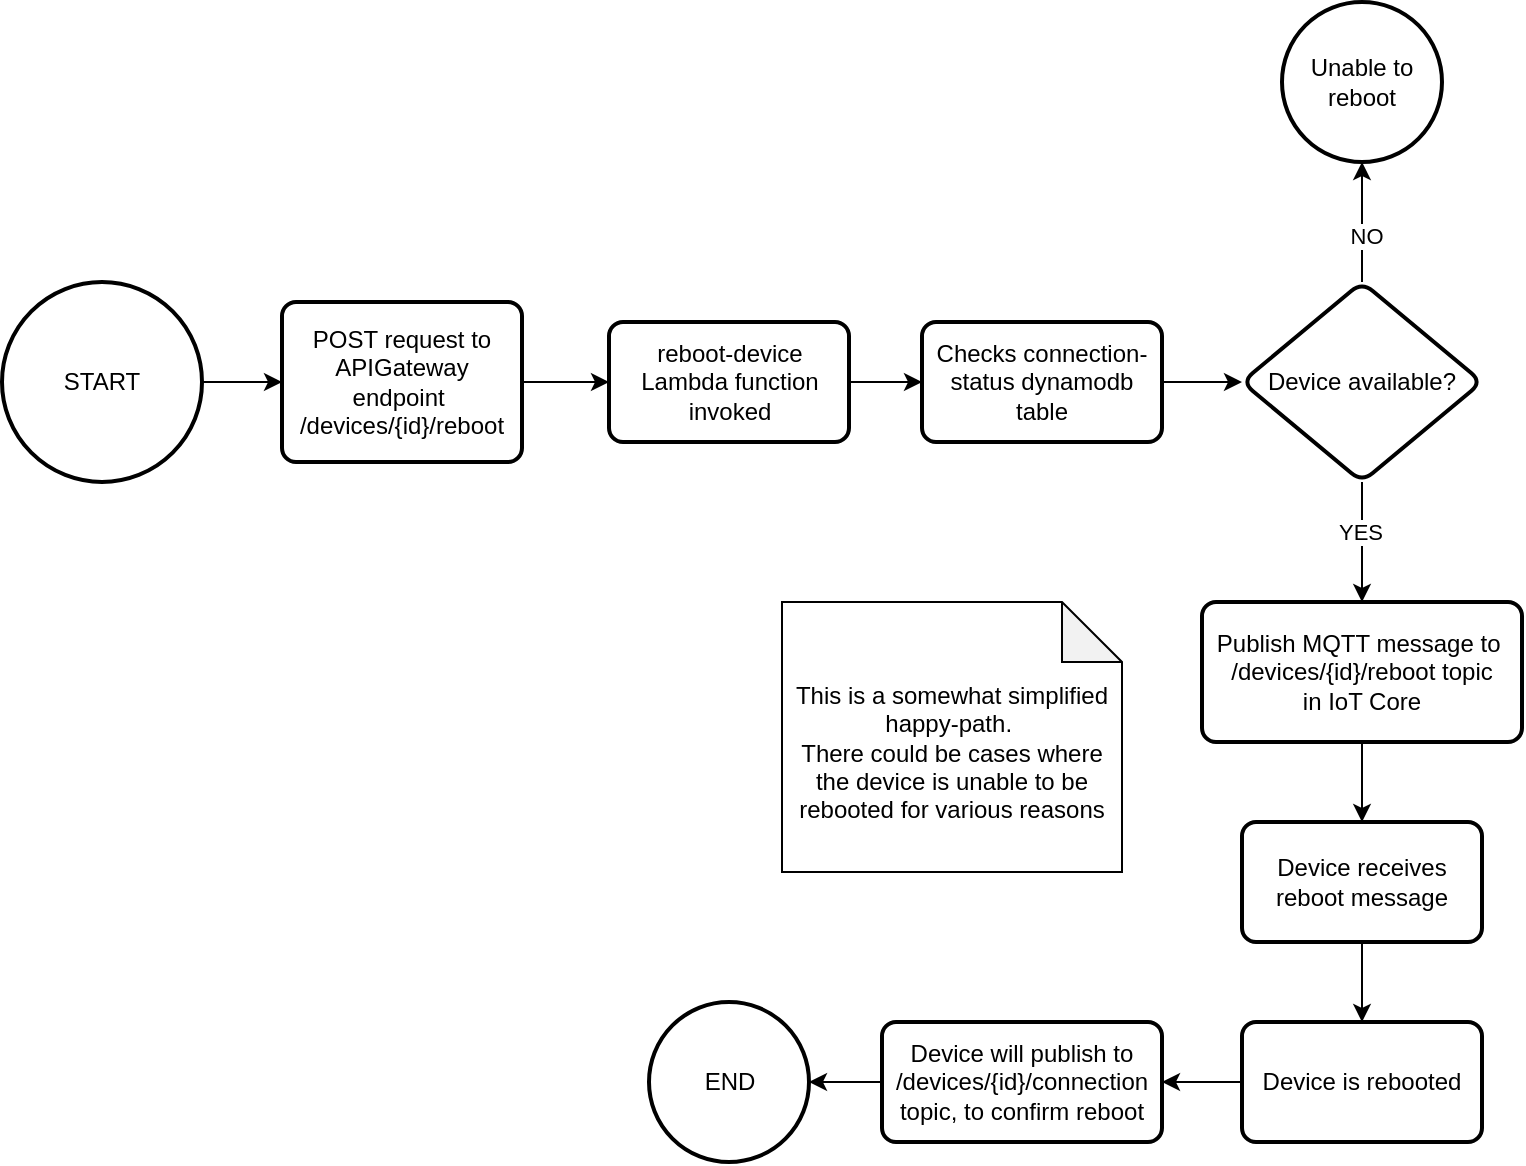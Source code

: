 <mxfile version="28.2.3">
  <diagram name="Side-1" id="uCjMy2H2XSKNpWtJCbhP">
    <mxGraphModel dx="1463" dy="1110" grid="1" gridSize="10" guides="1" tooltips="1" connect="1" arrows="1" fold="1" page="1" pageScale="1" pageWidth="827" pageHeight="1169" math="0" shadow="0">
      <root>
        <mxCell id="0" />
        <mxCell id="1" parent="0" />
        <mxCell id="gzH9gHAqlmaHmBG1bPR9-3" value="" style="edgeStyle=orthogonalEdgeStyle;rounded=0;orthogonalLoop=1;jettySize=auto;html=1;" edge="1" parent="1" source="gzH9gHAqlmaHmBG1bPR9-1" target="gzH9gHAqlmaHmBG1bPR9-2">
          <mxGeometry relative="1" as="geometry" />
        </mxCell>
        <mxCell id="gzH9gHAqlmaHmBG1bPR9-1" value="START" style="strokeWidth=2;html=1;shape=mxgraph.flowchart.start_2;whiteSpace=wrap;" vertex="1" parent="1">
          <mxGeometry x="50" y="370" width="100" height="100" as="geometry" />
        </mxCell>
        <mxCell id="gzH9gHAqlmaHmBG1bPR9-5" value="" style="edgeStyle=orthogonalEdgeStyle;rounded=0;orthogonalLoop=1;jettySize=auto;html=1;" edge="1" parent="1" source="gzH9gHAqlmaHmBG1bPR9-2" target="gzH9gHAqlmaHmBG1bPR9-4">
          <mxGeometry relative="1" as="geometry" />
        </mxCell>
        <mxCell id="gzH9gHAqlmaHmBG1bPR9-2" value="&lt;div&gt;POST request to APIGateway endpoint&amp;nbsp;&lt;/div&gt;&lt;div&gt;/devices/{id}/reboot&lt;/div&gt;" style="rounded=1;whiteSpace=wrap;html=1;absoluteArcSize=1;arcSize=14;strokeWidth=2;" vertex="1" parent="1">
          <mxGeometry x="190" y="380" width="120" height="80" as="geometry" />
        </mxCell>
        <mxCell id="gzH9gHAqlmaHmBG1bPR9-11" value="" style="edgeStyle=orthogonalEdgeStyle;rounded=0;orthogonalLoop=1;jettySize=auto;html=1;" edge="1" parent="1" source="gzH9gHAqlmaHmBG1bPR9-4" target="gzH9gHAqlmaHmBG1bPR9-10">
          <mxGeometry relative="1" as="geometry" />
        </mxCell>
        <mxCell id="gzH9gHAqlmaHmBG1bPR9-4" value="reboot-device Lambda function invoked" style="whiteSpace=wrap;html=1;rounded=1;absoluteArcSize=1;arcSize=14;strokeWidth=2;" vertex="1" parent="1">
          <mxGeometry x="353.5" y="390" width="120" height="60" as="geometry" />
        </mxCell>
        <mxCell id="gzH9gHAqlmaHmBG1bPR9-13" value="" style="edgeStyle=orthogonalEdgeStyle;rounded=0;orthogonalLoop=1;jettySize=auto;html=1;" edge="1" parent="1" source="gzH9gHAqlmaHmBG1bPR9-10" target="gzH9gHAqlmaHmBG1bPR9-12">
          <mxGeometry relative="1" as="geometry" />
        </mxCell>
        <mxCell id="gzH9gHAqlmaHmBG1bPR9-10" value="Checks connection-status dynamodb table" style="whiteSpace=wrap;html=1;rounded=1;absoluteArcSize=1;arcSize=14;strokeWidth=2;" vertex="1" parent="1">
          <mxGeometry x="510" y="390" width="120" height="60" as="geometry" />
        </mxCell>
        <mxCell id="gzH9gHAqlmaHmBG1bPR9-15" value="" style="edgeStyle=orthogonalEdgeStyle;rounded=0;orthogonalLoop=1;jettySize=auto;html=1;" edge="1" parent="1" source="gzH9gHAqlmaHmBG1bPR9-12" target="gzH9gHAqlmaHmBG1bPR9-14">
          <mxGeometry relative="1" as="geometry" />
        </mxCell>
        <mxCell id="gzH9gHAqlmaHmBG1bPR9-16" value="NO" style="edgeLabel;html=1;align=center;verticalAlign=middle;resizable=0;points=[];" vertex="1" connectable="0" parent="gzH9gHAqlmaHmBG1bPR9-15">
          <mxGeometry x="-0.222" y="-2" relative="1" as="geometry">
            <mxPoint as="offset" />
          </mxGeometry>
        </mxCell>
        <mxCell id="gzH9gHAqlmaHmBG1bPR9-18" value="" style="edgeStyle=orthogonalEdgeStyle;rounded=0;orthogonalLoop=1;jettySize=auto;html=1;" edge="1" parent="1" source="gzH9gHAqlmaHmBG1bPR9-12" target="gzH9gHAqlmaHmBG1bPR9-17">
          <mxGeometry relative="1" as="geometry" />
        </mxCell>
        <mxCell id="gzH9gHAqlmaHmBG1bPR9-19" value="YES" style="edgeLabel;html=1;align=center;verticalAlign=middle;resizable=0;points=[];" vertex="1" connectable="0" parent="gzH9gHAqlmaHmBG1bPR9-18">
          <mxGeometry x="-0.18" y="-1" relative="1" as="geometry">
            <mxPoint as="offset" />
          </mxGeometry>
        </mxCell>
        <mxCell id="gzH9gHAqlmaHmBG1bPR9-12" value="Device available?" style="rhombus;whiteSpace=wrap;html=1;rounded=1;absoluteArcSize=1;arcSize=14;strokeWidth=2;" vertex="1" parent="1">
          <mxGeometry x="670" y="370" width="120" height="100" as="geometry" />
        </mxCell>
        <mxCell id="gzH9gHAqlmaHmBG1bPR9-14" value="Unable to reboot" style="ellipse;whiteSpace=wrap;html=1;rounded=1;absoluteArcSize=1;arcSize=14;strokeWidth=2;" vertex="1" parent="1">
          <mxGeometry x="690" y="230" width="80" height="80" as="geometry" />
        </mxCell>
        <mxCell id="gzH9gHAqlmaHmBG1bPR9-21" value="" style="edgeStyle=orthogonalEdgeStyle;rounded=0;orthogonalLoop=1;jettySize=auto;html=1;" edge="1" parent="1" source="gzH9gHAqlmaHmBG1bPR9-17" target="gzH9gHAqlmaHmBG1bPR9-20">
          <mxGeometry relative="1" as="geometry" />
        </mxCell>
        <mxCell id="gzH9gHAqlmaHmBG1bPR9-17" value="&lt;div&gt;Publish MQTT message to&amp;nbsp;&lt;/div&gt;&lt;div&gt;/devices/{id}/reboot topic&lt;br&gt;in IoT Core&lt;/div&gt;" style="whiteSpace=wrap;html=1;rounded=1;absoluteArcSize=1;arcSize=14;strokeWidth=2;" vertex="1" parent="1">
          <mxGeometry x="650" y="530" width="160" height="70" as="geometry" />
        </mxCell>
        <mxCell id="gzH9gHAqlmaHmBG1bPR9-23" value="" style="edgeStyle=orthogonalEdgeStyle;rounded=0;orthogonalLoop=1;jettySize=auto;html=1;" edge="1" parent="1" source="gzH9gHAqlmaHmBG1bPR9-20" target="gzH9gHAqlmaHmBG1bPR9-22">
          <mxGeometry relative="1" as="geometry" />
        </mxCell>
        <mxCell id="gzH9gHAqlmaHmBG1bPR9-20" value="Device receives reboot message" style="whiteSpace=wrap;html=1;rounded=1;absoluteArcSize=1;arcSize=14;strokeWidth=2;" vertex="1" parent="1">
          <mxGeometry x="670" y="640" width="120" height="60" as="geometry" />
        </mxCell>
        <mxCell id="gzH9gHAqlmaHmBG1bPR9-27" value="" style="edgeStyle=orthogonalEdgeStyle;rounded=0;orthogonalLoop=1;jettySize=auto;html=1;" edge="1" parent="1" source="gzH9gHAqlmaHmBG1bPR9-22" target="gzH9gHAqlmaHmBG1bPR9-26">
          <mxGeometry relative="1" as="geometry" />
        </mxCell>
        <mxCell id="gzH9gHAqlmaHmBG1bPR9-22" value="Device is rebooted" style="whiteSpace=wrap;html=1;rounded=1;absoluteArcSize=1;arcSize=14;strokeWidth=2;" vertex="1" parent="1">
          <mxGeometry x="670" y="740" width="120" height="60" as="geometry" />
        </mxCell>
        <mxCell id="gzH9gHAqlmaHmBG1bPR9-29" value="" style="edgeStyle=orthogonalEdgeStyle;rounded=0;orthogonalLoop=1;jettySize=auto;html=1;" edge="1" parent="1" source="gzH9gHAqlmaHmBG1bPR9-26" target="gzH9gHAqlmaHmBG1bPR9-28">
          <mxGeometry relative="1" as="geometry" />
        </mxCell>
        <mxCell id="gzH9gHAqlmaHmBG1bPR9-26" value="Device will publish to&lt;br&gt;/devices/{id}/connection&lt;br&gt;topic, to confirm reboot" style="whiteSpace=wrap;html=1;rounded=1;absoluteArcSize=1;arcSize=14;strokeWidth=2;" vertex="1" parent="1">
          <mxGeometry x="490" y="740" width="140" height="60" as="geometry" />
        </mxCell>
        <mxCell id="gzH9gHAqlmaHmBG1bPR9-28" value="END" style="ellipse;whiteSpace=wrap;html=1;rounded=1;absoluteArcSize=1;arcSize=14;strokeWidth=2;" vertex="1" parent="1">
          <mxGeometry x="373.5" y="730" width="80" height="80" as="geometry" />
        </mxCell>
        <mxCell id="gzH9gHAqlmaHmBG1bPR9-30" value="&lt;div&gt;&lt;br&gt;This is a somewhat simplified happy-path.&amp;nbsp;&lt;/div&gt;&lt;div&gt;There could be cases where the device is unable to be rebooted for various reasons&lt;/div&gt;" style="shape=note;whiteSpace=wrap;html=1;backgroundOutline=1;darkOpacity=0.05;" vertex="1" parent="1">
          <mxGeometry x="440" y="530" width="170" height="135" as="geometry" />
        </mxCell>
      </root>
    </mxGraphModel>
  </diagram>
</mxfile>
